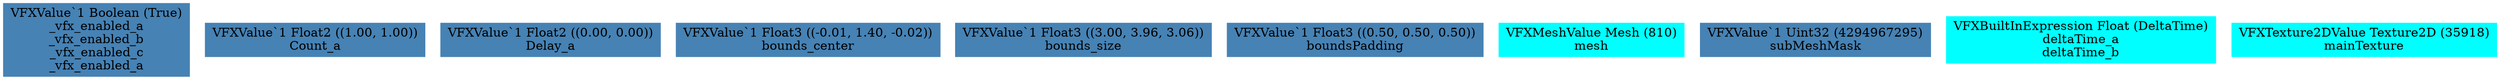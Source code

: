 digraph G {
node0 [shape="box" color="steelblue" style="filled" label="VFXValue`1 Boolean (True)
_vfx_enabled_a
_vfx_enabled_b
_vfx_enabled_c
_vfx_enabled_a"]
node1 [shape="box" color="steelblue" style="filled" label="VFXValue`1 Float2 ((1.00, 1.00))
Count_a"]
node2 [shape="box" color="steelblue" style="filled" label="VFXValue`1 Float2 ((0.00, 0.00))
Delay_a"]
node3 [shape="box" color="steelblue" style="filled" label="VFXValue`1 Float3 ((-0.01, 1.40, -0.02))
bounds_center"]
node4 [shape="box" color="steelblue" style="filled" label="VFXValue`1 Float3 ((3.00, 3.96, 3.06))
bounds_size"]
node5 [shape="box" color="steelblue" style="filled" label="VFXValue`1 Float3 ((0.50, 0.50, 0.50))
boundsPadding"]
node6 [shape="box" color="cyan" style="filled" label="VFXMeshValue Mesh (810)
mesh"]
node7 [shape="box" color="steelblue" style="filled" label="VFXValue`1 Uint32 (4294967295)
subMeshMask"]
node8 [shape="box" color="cyan" style="filled" label="VFXBuiltInExpression Float (DeltaTime)
deltaTime_a
deltaTime_b"]
node9 [shape="box" color="cyan" style="filled" label="VFXTexture2DValue Texture2D (35918)
mainTexture"]
}
